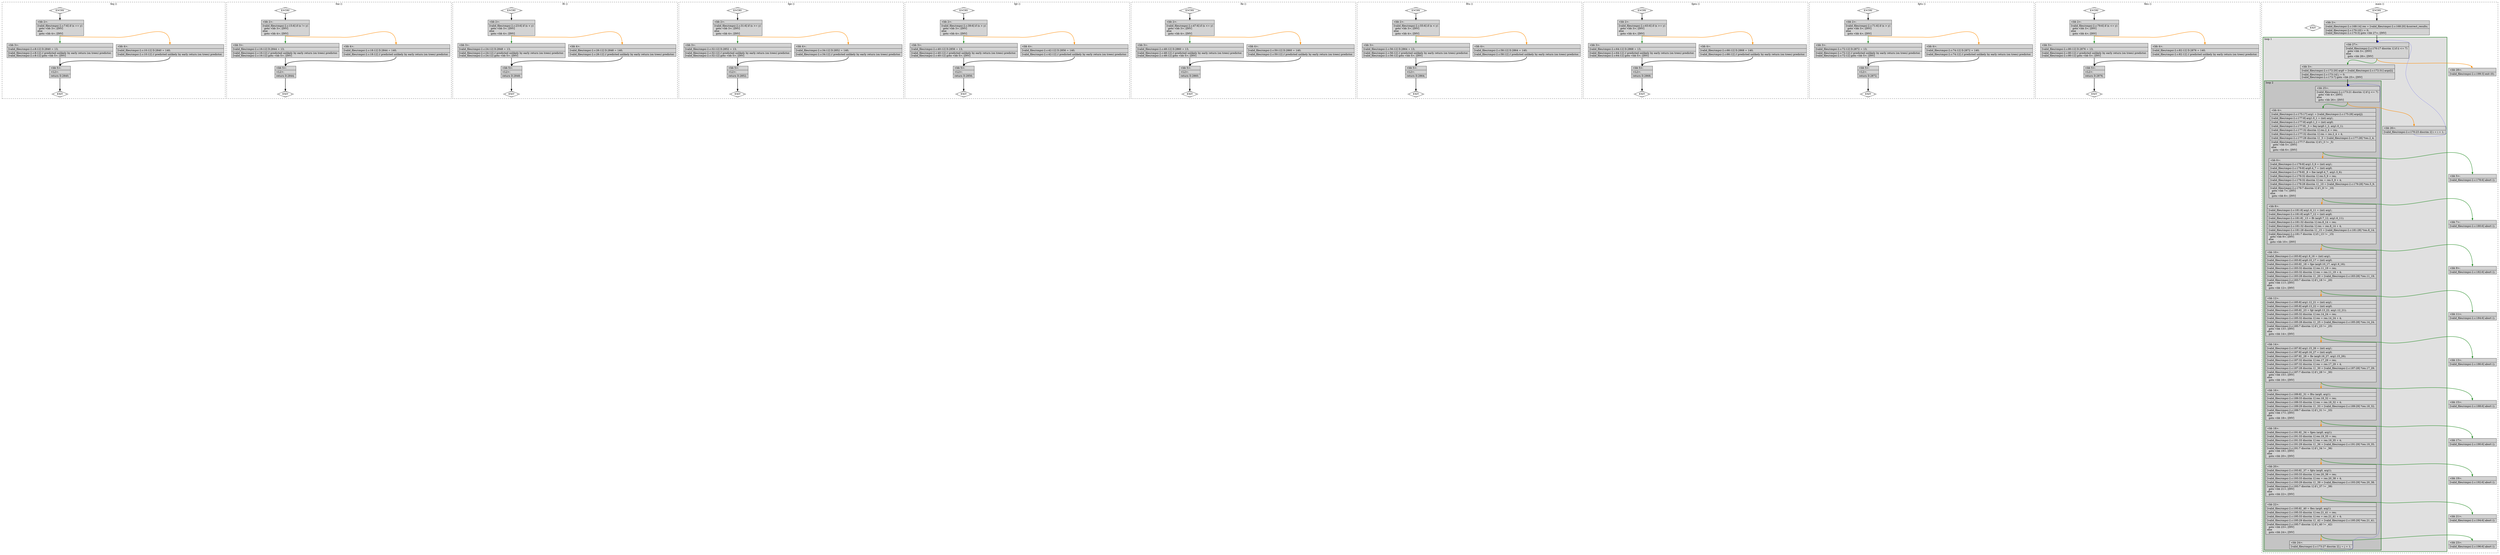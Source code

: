 digraph "a-cmpsi-2.c.015t.cfg" {
overlap=false;
subgraph "cluster_feq" {
	style="dashed";
	color="black";
	label="feq ()";
	fn_0_basic_block_0 [shape=Mdiamond,style=filled,fillcolor=white,label="ENTRY"];

	fn_0_basic_block_1 [shape=Mdiamond,style=filled,fillcolor=white,label="EXIT"];

	fn_0_basic_block_2 [shape=record,style=filled,fillcolor=lightgrey,label="{\<bb\ 2\>:\l\
|[valid_files/cmpsi-2.c:7:6]\ if\ (x\ ==\ y)\l\
\ \ goto\ \<bb\ 3\>;\ [INV]\l\
else\l\
\ \ goto\ \<bb\ 4\>;\ [INV]\l\
}"];

	fn_0_basic_block_3 [shape=record,style=filled,fillcolor=lightgrey,label="{\<bb\ 3\>:\l\
|[valid_files/cmpsi-2.c:8:12]\ D.2840\ =\ 13;\l\
|[valid_files/cmpsi-2.c:8:12]\ //\ predicted\ unlikely\ by\ early\ return\ (on\ trees)\ predictor.\l\
[valid_files/cmpsi-2.c:8:12]\ goto\ \<bb\ 5\>;\ [INV]\l\
}"];

	fn_0_basic_block_4 [shape=record,style=filled,fillcolor=lightgrey,label="{\<bb\ 4\>:\l\
|[valid_files/cmpsi-2.c:10:12]\ D.2840\ =\ 140;\l\
|[valid_files/cmpsi-2.c:10:12]\ //\ predicted\ unlikely\ by\ early\ return\ (on\ trees)\ predictor.\l\
}"];

	fn_0_basic_block_5 [shape=record,style=filled,fillcolor=lightgrey,label="{\<bb\ 5\>:\l\
|\<L2\>:\l\
|return\ D.2840;\l\
}"];

	fn_0_basic_block_0:s -> fn_0_basic_block_2:n [style="solid,bold",color=black,weight=100,constraint=true];
	fn_0_basic_block_2:s -> fn_0_basic_block_3:n [style="solid,bold",color=forestgreen,weight=10,constraint=true];
	fn_0_basic_block_2:s -> fn_0_basic_block_4:n [style="solid,bold",color=darkorange,weight=10,constraint=true];
	fn_0_basic_block_3:s -> fn_0_basic_block_5:n [style="solid,bold",color=black,weight=100,constraint=true];
	fn_0_basic_block_4:s -> fn_0_basic_block_5:n [style="solid,bold",color=black,weight=100,constraint=true];
	fn_0_basic_block_5:s -> fn_0_basic_block_1:n [style="solid,bold",color=black,weight=10,constraint=true];
	fn_0_basic_block_0:s -> fn_0_basic_block_1:n [style="invis",constraint=true];
}
subgraph "cluster_fne" {
	style="dashed";
	color="black";
	label="fne ()";
	fn_1_basic_block_0 [shape=Mdiamond,style=filled,fillcolor=white,label="ENTRY"];

	fn_1_basic_block_1 [shape=Mdiamond,style=filled,fillcolor=white,label="EXIT"];

	fn_1_basic_block_2 [shape=record,style=filled,fillcolor=lightgrey,label="{\<bb\ 2\>:\l\
|[valid_files/cmpsi-2.c:15:6]\ if\ (x\ !=\ y)\l\
\ \ goto\ \<bb\ 3\>;\ [INV]\l\
else\l\
\ \ goto\ \<bb\ 4\>;\ [INV]\l\
}"];

	fn_1_basic_block_3 [shape=record,style=filled,fillcolor=lightgrey,label="{\<bb\ 3\>:\l\
|[valid_files/cmpsi-2.c:16:12]\ D.2844\ =\ 13;\l\
|[valid_files/cmpsi-2.c:16:12]\ //\ predicted\ unlikely\ by\ early\ return\ (on\ trees)\ predictor.\l\
[valid_files/cmpsi-2.c:16:12]\ goto\ \<bb\ 5\>;\ [INV]\l\
}"];

	fn_1_basic_block_4 [shape=record,style=filled,fillcolor=lightgrey,label="{\<bb\ 4\>:\l\
|[valid_files/cmpsi-2.c:18:12]\ D.2844\ =\ 140;\l\
|[valid_files/cmpsi-2.c:18:12]\ //\ predicted\ unlikely\ by\ early\ return\ (on\ trees)\ predictor.\l\
}"];

	fn_1_basic_block_5 [shape=record,style=filled,fillcolor=lightgrey,label="{\<bb\ 5\>:\l\
|\<L2\>:\l\
|return\ D.2844;\l\
}"];

	fn_1_basic_block_0:s -> fn_1_basic_block_2:n [style="solid,bold",color=black,weight=100,constraint=true];
	fn_1_basic_block_2:s -> fn_1_basic_block_3:n [style="solid,bold",color=forestgreen,weight=10,constraint=true];
	fn_1_basic_block_2:s -> fn_1_basic_block_4:n [style="solid,bold",color=darkorange,weight=10,constraint=true];
	fn_1_basic_block_3:s -> fn_1_basic_block_5:n [style="solid,bold",color=black,weight=100,constraint=true];
	fn_1_basic_block_4:s -> fn_1_basic_block_5:n [style="solid,bold",color=black,weight=100,constraint=true];
	fn_1_basic_block_5:s -> fn_1_basic_block_1:n [style="solid,bold",color=black,weight=10,constraint=true];
	fn_1_basic_block_0:s -> fn_1_basic_block_1:n [style="invis",constraint=true];
}
subgraph "cluster_flt" {
	style="dashed";
	color="black";
	label="flt ()";
	fn_2_basic_block_0 [shape=Mdiamond,style=filled,fillcolor=white,label="ENTRY"];

	fn_2_basic_block_1 [shape=Mdiamond,style=filled,fillcolor=white,label="EXIT"];

	fn_2_basic_block_2 [shape=record,style=filled,fillcolor=lightgrey,label="{\<bb\ 2\>:\l\
|[valid_files/cmpsi-2.c:23:6]\ if\ (x\ \<\ y)\l\
\ \ goto\ \<bb\ 3\>;\ [INV]\l\
else\l\
\ \ goto\ \<bb\ 4\>;\ [INV]\l\
}"];

	fn_2_basic_block_3 [shape=record,style=filled,fillcolor=lightgrey,label="{\<bb\ 3\>:\l\
|[valid_files/cmpsi-2.c:24:12]\ D.2848\ =\ 13;\l\
|[valid_files/cmpsi-2.c:24:12]\ //\ predicted\ unlikely\ by\ early\ return\ (on\ trees)\ predictor.\l\
[valid_files/cmpsi-2.c:24:12]\ goto\ \<bb\ 5\>;\ [INV]\l\
}"];

	fn_2_basic_block_4 [shape=record,style=filled,fillcolor=lightgrey,label="{\<bb\ 4\>:\l\
|[valid_files/cmpsi-2.c:26:12]\ D.2848\ =\ 140;\l\
|[valid_files/cmpsi-2.c:26:12]\ //\ predicted\ unlikely\ by\ early\ return\ (on\ trees)\ predictor.\l\
}"];

	fn_2_basic_block_5 [shape=record,style=filled,fillcolor=lightgrey,label="{\<bb\ 5\>:\l\
|\<L2\>:\l\
|return\ D.2848;\l\
}"];

	fn_2_basic_block_0:s -> fn_2_basic_block_2:n [style="solid,bold",color=black,weight=100,constraint=true];
	fn_2_basic_block_2:s -> fn_2_basic_block_3:n [style="solid,bold",color=forestgreen,weight=10,constraint=true];
	fn_2_basic_block_2:s -> fn_2_basic_block_4:n [style="solid,bold",color=darkorange,weight=10,constraint=true];
	fn_2_basic_block_3:s -> fn_2_basic_block_5:n [style="solid,bold",color=black,weight=100,constraint=true];
	fn_2_basic_block_4:s -> fn_2_basic_block_5:n [style="solid,bold",color=black,weight=100,constraint=true];
	fn_2_basic_block_5:s -> fn_2_basic_block_1:n [style="solid,bold",color=black,weight=10,constraint=true];
	fn_2_basic_block_0:s -> fn_2_basic_block_1:n [style="invis",constraint=true];
}
subgraph "cluster_fge" {
	style="dashed";
	color="black";
	label="fge ()";
	fn_3_basic_block_0 [shape=Mdiamond,style=filled,fillcolor=white,label="ENTRY"];

	fn_3_basic_block_1 [shape=Mdiamond,style=filled,fillcolor=white,label="EXIT"];

	fn_3_basic_block_2 [shape=record,style=filled,fillcolor=lightgrey,label="{\<bb\ 2\>:\l\
|[valid_files/cmpsi-2.c:31:6]\ if\ (x\ \>=\ y)\l\
\ \ goto\ \<bb\ 3\>;\ [INV]\l\
else\l\
\ \ goto\ \<bb\ 4\>;\ [INV]\l\
}"];

	fn_3_basic_block_3 [shape=record,style=filled,fillcolor=lightgrey,label="{\<bb\ 3\>:\l\
|[valid_files/cmpsi-2.c:32:12]\ D.2852\ =\ 13;\l\
|[valid_files/cmpsi-2.c:32:12]\ //\ predicted\ unlikely\ by\ early\ return\ (on\ trees)\ predictor.\l\
[valid_files/cmpsi-2.c:32:12]\ goto\ \<bb\ 5\>;\ [INV]\l\
}"];

	fn_3_basic_block_4 [shape=record,style=filled,fillcolor=lightgrey,label="{\<bb\ 4\>:\l\
|[valid_files/cmpsi-2.c:34:12]\ D.2852\ =\ 140;\l\
|[valid_files/cmpsi-2.c:34:12]\ //\ predicted\ unlikely\ by\ early\ return\ (on\ trees)\ predictor.\l\
}"];

	fn_3_basic_block_5 [shape=record,style=filled,fillcolor=lightgrey,label="{\<bb\ 5\>:\l\
|\<L2\>:\l\
|return\ D.2852;\l\
}"];

	fn_3_basic_block_0:s -> fn_3_basic_block_2:n [style="solid,bold",color=black,weight=100,constraint=true];
	fn_3_basic_block_2:s -> fn_3_basic_block_3:n [style="solid,bold",color=forestgreen,weight=10,constraint=true];
	fn_3_basic_block_2:s -> fn_3_basic_block_4:n [style="solid,bold",color=darkorange,weight=10,constraint=true];
	fn_3_basic_block_3:s -> fn_3_basic_block_5:n [style="solid,bold",color=black,weight=100,constraint=true];
	fn_3_basic_block_4:s -> fn_3_basic_block_5:n [style="solid,bold",color=black,weight=100,constraint=true];
	fn_3_basic_block_5:s -> fn_3_basic_block_1:n [style="solid,bold",color=black,weight=10,constraint=true];
	fn_3_basic_block_0:s -> fn_3_basic_block_1:n [style="invis",constraint=true];
}
subgraph "cluster_fgt" {
	style="dashed";
	color="black";
	label="fgt ()";
	fn_4_basic_block_0 [shape=Mdiamond,style=filled,fillcolor=white,label="ENTRY"];

	fn_4_basic_block_1 [shape=Mdiamond,style=filled,fillcolor=white,label="EXIT"];

	fn_4_basic_block_2 [shape=record,style=filled,fillcolor=lightgrey,label="{\<bb\ 2\>:\l\
|[valid_files/cmpsi-2.c:39:6]\ if\ (x\ \>\ y)\l\
\ \ goto\ \<bb\ 3\>;\ [INV]\l\
else\l\
\ \ goto\ \<bb\ 4\>;\ [INV]\l\
}"];

	fn_4_basic_block_3 [shape=record,style=filled,fillcolor=lightgrey,label="{\<bb\ 3\>:\l\
|[valid_files/cmpsi-2.c:40:12]\ D.2856\ =\ 13;\l\
|[valid_files/cmpsi-2.c:40:12]\ //\ predicted\ unlikely\ by\ early\ return\ (on\ trees)\ predictor.\l\
[valid_files/cmpsi-2.c:40:12]\ goto\ \<bb\ 5\>;\ [INV]\l\
}"];

	fn_4_basic_block_4 [shape=record,style=filled,fillcolor=lightgrey,label="{\<bb\ 4\>:\l\
|[valid_files/cmpsi-2.c:42:12]\ D.2856\ =\ 140;\l\
|[valid_files/cmpsi-2.c:42:12]\ //\ predicted\ unlikely\ by\ early\ return\ (on\ trees)\ predictor.\l\
}"];

	fn_4_basic_block_5 [shape=record,style=filled,fillcolor=lightgrey,label="{\<bb\ 5\>:\l\
|\<L2\>:\l\
|return\ D.2856;\l\
}"];

	fn_4_basic_block_0:s -> fn_4_basic_block_2:n [style="solid,bold",color=black,weight=100,constraint=true];
	fn_4_basic_block_2:s -> fn_4_basic_block_3:n [style="solid,bold",color=forestgreen,weight=10,constraint=true];
	fn_4_basic_block_2:s -> fn_4_basic_block_4:n [style="solid,bold",color=darkorange,weight=10,constraint=true];
	fn_4_basic_block_3:s -> fn_4_basic_block_5:n [style="solid,bold",color=black,weight=100,constraint=true];
	fn_4_basic_block_4:s -> fn_4_basic_block_5:n [style="solid,bold",color=black,weight=100,constraint=true];
	fn_4_basic_block_5:s -> fn_4_basic_block_1:n [style="solid,bold",color=black,weight=10,constraint=true];
	fn_4_basic_block_0:s -> fn_4_basic_block_1:n [style="invis",constraint=true];
}
subgraph "cluster_fle" {
	style="dashed";
	color="black";
	label="fle ()";
	fn_5_basic_block_0 [shape=Mdiamond,style=filled,fillcolor=white,label="ENTRY"];

	fn_5_basic_block_1 [shape=Mdiamond,style=filled,fillcolor=white,label="EXIT"];

	fn_5_basic_block_2 [shape=record,style=filled,fillcolor=lightgrey,label="{\<bb\ 2\>:\l\
|[valid_files/cmpsi-2.c:47:6]\ if\ (x\ \<=\ y)\l\
\ \ goto\ \<bb\ 3\>;\ [INV]\l\
else\l\
\ \ goto\ \<bb\ 4\>;\ [INV]\l\
}"];

	fn_5_basic_block_3 [shape=record,style=filled,fillcolor=lightgrey,label="{\<bb\ 3\>:\l\
|[valid_files/cmpsi-2.c:48:12]\ D.2860\ =\ 13;\l\
|[valid_files/cmpsi-2.c:48:12]\ //\ predicted\ unlikely\ by\ early\ return\ (on\ trees)\ predictor.\l\
[valid_files/cmpsi-2.c:48:12]\ goto\ \<bb\ 5\>;\ [INV]\l\
}"];

	fn_5_basic_block_4 [shape=record,style=filled,fillcolor=lightgrey,label="{\<bb\ 4\>:\l\
|[valid_files/cmpsi-2.c:50:12]\ D.2860\ =\ 140;\l\
|[valid_files/cmpsi-2.c:50:12]\ //\ predicted\ unlikely\ by\ early\ return\ (on\ trees)\ predictor.\l\
}"];

	fn_5_basic_block_5 [shape=record,style=filled,fillcolor=lightgrey,label="{\<bb\ 5\>:\l\
|\<L2\>:\l\
|return\ D.2860;\l\
}"];

	fn_5_basic_block_0:s -> fn_5_basic_block_2:n [style="solid,bold",color=black,weight=100,constraint=true];
	fn_5_basic_block_2:s -> fn_5_basic_block_3:n [style="solid,bold",color=forestgreen,weight=10,constraint=true];
	fn_5_basic_block_2:s -> fn_5_basic_block_4:n [style="solid,bold",color=darkorange,weight=10,constraint=true];
	fn_5_basic_block_3:s -> fn_5_basic_block_5:n [style="solid,bold",color=black,weight=100,constraint=true];
	fn_5_basic_block_4:s -> fn_5_basic_block_5:n [style="solid,bold",color=black,weight=100,constraint=true];
	fn_5_basic_block_5:s -> fn_5_basic_block_1:n [style="solid,bold",color=black,weight=10,constraint=true];
	fn_5_basic_block_0:s -> fn_5_basic_block_1:n [style="invis",constraint=true];
}
subgraph "cluster_fltu" {
	style="dashed";
	color="black";
	label="fltu ()";
	fn_6_basic_block_0 [shape=Mdiamond,style=filled,fillcolor=white,label="ENTRY"];

	fn_6_basic_block_1 [shape=Mdiamond,style=filled,fillcolor=white,label="EXIT"];

	fn_6_basic_block_2 [shape=record,style=filled,fillcolor=lightgrey,label="{\<bb\ 2\>:\l\
|[valid_files/cmpsi-2.c:55:6]\ if\ (x\ \<\ y)\l\
\ \ goto\ \<bb\ 3\>;\ [INV]\l\
else\l\
\ \ goto\ \<bb\ 4\>;\ [INV]\l\
}"];

	fn_6_basic_block_3 [shape=record,style=filled,fillcolor=lightgrey,label="{\<bb\ 3\>:\l\
|[valid_files/cmpsi-2.c:56:12]\ D.2864\ =\ 13;\l\
|[valid_files/cmpsi-2.c:56:12]\ //\ predicted\ unlikely\ by\ early\ return\ (on\ trees)\ predictor.\l\
[valid_files/cmpsi-2.c:56:12]\ goto\ \<bb\ 5\>;\ [INV]\l\
}"];

	fn_6_basic_block_4 [shape=record,style=filled,fillcolor=lightgrey,label="{\<bb\ 4\>:\l\
|[valid_files/cmpsi-2.c:58:12]\ D.2864\ =\ 140;\l\
|[valid_files/cmpsi-2.c:58:12]\ //\ predicted\ unlikely\ by\ early\ return\ (on\ trees)\ predictor.\l\
}"];

	fn_6_basic_block_5 [shape=record,style=filled,fillcolor=lightgrey,label="{\<bb\ 5\>:\l\
|\<L2\>:\l\
|return\ D.2864;\l\
}"];

	fn_6_basic_block_0:s -> fn_6_basic_block_2:n [style="solid,bold",color=black,weight=100,constraint=true];
	fn_6_basic_block_2:s -> fn_6_basic_block_3:n [style="solid,bold",color=forestgreen,weight=10,constraint=true];
	fn_6_basic_block_2:s -> fn_6_basic_block_4:n [style="solid,bold",color=darkorange,weight=10,constraint=true];
	fn_6_basic_block_3:s -> fn_6_basic_block_5:n [style="solid,bold",color=black,weight=100,constraint=true];
	fn_6_basic_block_4:s -> fn_6_basic_block_5:n [style="solid,bold",color=black,weight=100,constraint=true];
	fn_6_basic_block_5:s -> fn_6_basic_block_1:n [style="solid,bold",color=black,weight=10,constraint=true];
	fn_6_basic_block_0:s -> fn_6_basic_block_1:n [style="invis",constraint=true];
}
subgraph "cluster_fgeu" {
	style="dashed";
	color="black";
	label="fgeu ()";
	fn_7_basic_block_0 [shape=Mdiamond,style=filled,fillcolor=white,label="ENTRY"];

	fn_7_basic_block_1 [shape=Mdiamond,style=filled,fillcolor=white,label="EXIT"];

	fn_7_basic_block_2 [shape=record,style=filled,fillcolor=lightgrey,label="{\<bb\ 2\>:\l\
|[valid_files/cmpsi-2.c:63:6]\ if\ (x\ \>=\ y)\l\
\ \ goto\ \<bb\ 3\>;\ [INV]\l\
else\l\
\ \ goto\ \<bb\ 4\>;\ [INV]\l\
}"];

	fn_7_basic_block_3 [shape=record,style=filled,fillcolor=lightgrey,label="{\<bb\ 3\>:\l\
|[valid_files/cmpsi-2.c:64:12]\ D.2868\ =\ 13;\l\
|[valid_files/cmpsi-2.c:64:12]\ //\ predicted\ unlikely\ by\ early\ return\ (on\ trees)\ predictor.\l\
[valid_files/cmpsi-2.c:64:12]\ goto\ \<bb\ 5\>;\ [INV]\l\
}"];

	fn_7_basic_block_4 [shape=record,style=filled,fillcolor=lightgrey,label="{\<bb\ 4\>:\l\
|[valid_files/cmpsi-2.c:66:12]\ D.2868\ =\ 140;\l\
|[valid_files/cmpsi-2.c:66:12]\ //\ predicted\ unlikely\ by\ early\ return\ (on\ trees)\ predictor.\l\
}"];

	fn_7_basic_block_5 [shape=record,style=filled,fillcolor=lightgrey,label="{\<bb\ 5\>:\l\
|\<L2\>:\l\
|return\ D.2868;\l\
}"];

	fn_7_basic_block_0:s -> fn_7_basic_block_2:n [style="solid,bold",color=black,weight=100,constraint=true];
	fn_7_basic_block_2:s -> fn_7_basic_block_3:n [style="solid,bold",color=forestgreen,weight=10,constraint=true];
	fn_7_basic_block_2:s -> fn_7_basic_block_4:n [style="solid,bold",color=darkorange,weight=10,constraint=true];
	fn_7_basic_block_3:s -> fn_7_basic_block_5:n [style="solid,bold",color=black,weight=100,constraint=true];
	fn_7_basic_block_4:s -> fn_7_basic_block_5:n [style="solid,bold",color=black,weight=100,constraint=true];
	fn_7_basic_block_5:s -> fn_7_basic_block_1:n [style="solid,bold",color=black,weight=10,constraint=true];
	fn_7_basic_block_0:s -> fn_7_basic_block_1:n [style="invis",constraint=true];
}
subgraph "cluster_fgtu" {
	style="dashed";
	color="black";
	label="fgtu ()";
	fn_8_basic_block_0 [shape=Mdiamond,style=filled,fillcolor=white,label="ENTRY"];

	fn_8_basic_block_1 [shape=Mdiamond,style=filled,fillcolor=white,label="EXIT"];

	fn_8_basic_block_2 [shape=record,style=filled,fillcolor=lightgrey,label="{\<bb\ 2\>:\l\
|[valid_files/cmpsi-2.c:71:6]\ if\ (x\ \>\ y)\l\
\ \ goto\ \<bb\ 3\>;\ [INV]\l\
else\l\
\ \ goto\ \<bb\ 4\>;\ [INV]\l\
}"];

	fn_8_basic_block_3 [shape=record,style=filled,fillcolor=lightgrey,label="{\<bb\ 3\>:\l\
|[valid_files/cmpsi-2.c:72:12]\ D.2872\ =\ 13;\l\
|[valid_files/cmpsi-2.c:72:12]\ //\ predicted\ unlikely\ by\ early\ return\ (on\ trees)\ predictor.\l\
[valid_files/cmpsi-2.c:72:12]\ goto\ \<bb\ 5\>;\ [INV]\l\
}"];

	fn_8_basic_block_4 [shape=record,style=filled,fillcolor=lightgrey,label="{\<bb\ 4\>:\l\
|[valid_files/cmpsi-2.c:74:12]\ D.2872\ =\ 140;\l\
|[valid_files/cmpsi-2.c:74:12]\ //\ predicted\ unlikely\ by\ early\ return\ (on\ trees)\ predictor.\l\
}"];

	fn_8_basic_block_5 [shape=record,style=filled,fillcolor=lightgrey,label="{\<bb\ 5\>:\l\
|\<L2\>:\l\
|return\ D.2872;\l\
}"];

	fn_8_basic_block_0:s -> fn_8_basic_block_2:n [style="solid,bold",color=black,weight=100,constraint=true];
	fn_8_basic_block_2:s -> fn_8_basic_block_3:n [style="solid,bold",color=forestgreen,weight=10,constraint=true];
	fn_8_basic_block_2:s -> fn_8_basic_block_4:n [style="solid,bold",color=darkorange,weight=10,constraint=true];
	fn_8_basic_block_3:s -> fn_8_basic_block_5:n [style="solid,bold",color=black,weight=100,constraint=true];
	fn_8_basic_block_4:s -> fn_8_basic_block_5:n [style="solid,bold",color=black,weight=100,constraint=true];
	fn_8_basic_block_5:s -> fn_8_basic_block_1:n [style="solid,bold",color=black,weight=10,constraint=true];
	fn_8_basic_block_0:s -> fn_8_basic_block_1:n [style="invis",constraint=true];
}
subgraph "cluster_fleu" {
	style="dashed";
	color="black";
	label="fleu ()";
	fn_9_basic_block_0 [shape=Mdiamond,style=filled,fillcolor=white,label="ENTRY"];

	fn_9_basic_block_1 [shape=Mdiamond,style=filled,fillcolor=white,label="EXIT"];

	fn_9_basic_block_2 [shape=record,style=filled,fillcolor=lightgrey,label="{\<bb\ 2\>:\l\
|[valid_files/cmpsi-2.c:79:6]\ if\ (x\ \<=\ y)\l\
\ \ goto\ \<bb\ 3\>;\ [INV]\l\
else\l\
\ \ goto\ \<bb\ 4\>;\ [INV]\l\
}"];

	fn_9_basic_block_3 [shape=record,style=filled,fillcolor=lightgrey,label="{\<bb\ 3\>:\l\
|[valid_files/cmpsi-2.c:80:12]\ D.2876\ =\ 13;\l\
|[valid_files/cmpsi-2.c:80:12]\ //\ predicted\ unlikely\ by\ early\ return\ (on\ trees)\ predictor.\l\
[valid_files/cmpsi-2.c:80:12]\ goto\ \<bb\ 5\>;\ [INV]\l\
}"];

	fn_9_basic_block_4 [shape=record,style=filled,fillcolor=lightgrey,label="{\<bb\ 4\>:\l\
|[valid_files/cmpsi-2.c:82:12]\ D.2876\ =\ 140;\l\
|[valid_files/cmpsi-2.c:82:12]\ //\ predicted\ unlikely\ by\ early\ return\ (on\ trees)\ predictor.\l\
}"];

	fn_9_basic_block_5 [shape=record,style=filled,fillcolor=lightgrey,label="{\<bb\ 5\>:\l\
|\<L2\>:\l\
|return\ D.2876;\l\
}"];

	fn_9_basic_block_0:s -> fn_9_basic_block_2:n [style="solid,bold",color=black,weight=100,constraint=true];
	fn_9_basic_block_2:s -> fn_9_basic_block_3:n [style="solid,bold",color=forestgreen,weight=10,constraint=true];
	fn_9_basic_block_2:s -> fn_9_basic_block_4:n [style="solid,bold",color=darkorange,weight=10,constraint=true];
	fn_9_basic_block_3:s -> fn_9_basic_block_5:n [style="solid,bold",color=black,weight=100,constraint=true];
	fn_9_basic_block_4:s -> fn_9_basic_block_5:n [style="solid,bold",color=black,weight=100,constraint=true];
	fn_9_basic_block_5:s -> fn_9_basic_block_1:n [style="solid,bold",color=black,weight=10,constraint=true];
	fn_9_basic_block_0:s -> fn_9_basic_block_1:n [style="invis",constraint=true];
}
subgraph "cluster_main" {
	style="dashed";
	color="black";
	label="main ()";
	subgraph cluster_10_1 {
	style="filled";
	color="darkgreen";
	fillcolor="grey88";
	label="loop 1";
	labeljust=l;
	penwidth=2;
	subgraph cluster_10_2 {
	style="filled";
	color="darkgreen";
	fillcolor="grey77";
	label="loop 2";
	labeljust=l;
	penwidth=2;
	fn_10_basic_block_25 [shape=record,style=filled,fillcolor=lightgrey,label="{\<bb\ 25\>:\l\
|[valid_files/cmpsi-2.c:173:21\ discrim\ 1]\ if\ (j\ \<=\ 7)\l\
\ \ goto\ \<bb\ 4\>;\ [INV]\l\
else\l\
\ \ goto\ \<bb\ 26\>;\ [INV]\l\
}"];

	fn_10_basic_block_4 [shape=record,style=filled,fillcolor=lightgrey,label="{\<bb\ 4\>:\l\
|[valid_files/cmpsi-2.c:175:17]\ arg1\ =\ [valid_files/cmpsi-2.c:175:28]\ args[j];\l\
|[valid_files/cmpsi-2.c:177:8]\ arg1.0_1\ =\ (int)\ arg1;\l\
|[valid_files/cmpsi-2.c:177:8]\ arg0.1_2\ =\ (int)\ arg0;\l\
|[valid_files/cmpsi-2.c:177:8]\ _3\ =\ feq\ (arg0.1_2,\ arg1.0_1);\l\
|[valid_files/cmpsi-2.c:177:32\ discrim\ 1]\ res.2_4\ =\ res;\l\
|[valid_files/cmpsi-2.c:177:32\ discrim\ 1]\ res\ =\ res.2_4\ +\ 4;\l\
|[valid_files/cmpsi-2.c:177:28\ discrim\ 1]\ _5\ =\ [valid_files/cmpsi-2.c:177:28]\ *res.2_4;\l\
|[valid_files/cmpsi-2.c:177:7\ discrim\ 1]\ if\ (_3\ !=\ _5)\l\
\ \ goto\ \<bb\ 5\>;\ [INV]\l\
else\l\
\ \ goto\ \<bb\ 6\>;\ [INV]\l\
}"];

	fn_10_basic_block_6 [shape=record,style=filled,fillcolor=lightgrey,label="{\<bb\ 6\>:\l\
|[valid_files/cmpsi-2.c:179:8]\ arg1.3_6\ =\ (int)\ arg1;\l\
|[valid_files/cmpsi-2.c:179:8]\ arg0.4_7\ =\ (int)\ arg0;\l\
|[valid_files/cmpsi-2.c:179:8]\ _8\ =\ fne\ (arg0.4_7,\ arg1.3_6);\l\
|[valid_files/cmpsi-2.c:179:32\ discrim\ 1]\ res.5_9\ =\ res;\l\
|[valid_files/cmpsi-2.c:179:32\ discrim\ 1]\ res\ =\ res.5_9\ +\ 4;\l\
|[valid_files/cmpsi-2.c:179:28\ discrim\ 1]\ _10\ =\ [valid_files/cmpsi-2.c:179:28]\ *res.5_9;\l\
|[valid_files/cmpsi-2.c:179:7\ discrim\ 1]\ if\ (_8\ !=\ _10)\l\
\ \ goto\ \<bb\ 7\>;\ [INV]\l\
else\l\
\ \ goto\ \<bb\ 8\>;\ [INV]\l\
}"];

	fn_10_basic_block_8 [shape=record,style=filled,fillcolor=lightgrey,label="{\<bb\ 8\>:\l\
|[valid_files/cmpsi-2.c:181:8]\ arg1.6_11\ =\ (int)\ arg1;\l\
|[valid_files/cmpsi-2.c:181:8]\ arg0.7_12\ =\ (int)\ arg0;\l\
|[valid_files/cmpsi-2.c:181:8]\ _13\ =\ flt\ (arg0.7_12,\ arg1.6_11);\l\
|[valid_files/cmpsi-2.c:181:32\ discrim\ 1]\ res.8_14\ =\ res;\l\
|[valid_files/cmpsi-2.c:181:32\ discrim\ 1]\ res\ =\ res.8_14\ +\ 4;\l\
|[valid_files/cmpsi-2.c:181:28\ discrim\ 1]\ _15\ =\ [valid_files/cmpsi-2.c:181:28]\ *res.8_14;\l\
|[valid_files/cmpsi-2.c:181:7\ discrim\ 1]\ if\ (_13\ !=\ _15)\l\
\ \ goto\ \<bb\ 9\>;\ [INV]\l\
else\l\
\ \ goto\ \<bb\ 10\>;\ [INV]\l\
}"];

	fn_10_basic_block_10 [shape=record,style=filled,fillcolor=lightgrey,label="{\<bb\ 10\>:\l\
|[valid_files/cmpsi-2.c:183:8]\ arg1.9_16\ =\ (int)\ arg1;\l\
|[valid_files/cmpsi-2.c:183:8]\ arg0.10_17\ =\ (int)\ arg0;\l\
|[valid_files/cmpsi-2.c:183:8]\ _18\ =\ fge\ (arg0.10_17,\ arg1.9_16);\l\
|[valid_files/cmpsi-2.c:183:32\ discrim\ 1]\ res.11_19\ =\ res;\l\
|[valid_files/cmpsi-2.c:183:32\ discrim\ 1]\ res\ =\ res.11_19\ +\ 4;\l\
|[valid_files/cmpsi-2.c:183:28\ discrim\ 1]\ _20\ =\ [valid_files/cmpsi-2.c:183:28]\ *res.11_19;\l\
|[valid_files/cmpsi-2.c:183:7\ discrim\ 1]\ if\ (_18\ !=\ _20)\l\
\ \ goto\ \<bb\ 11\>;\ [INV]\l\
else\l\
\ \ goto\ \<bb\ 12\>;\ [INV]\l\
}"];

	fn_10_basic_block_12 [shape=record,style=filled,fillcolor=lightgrey,label="{\<bb\ 12\>:\l\
|[valid_files/cmpsi-2.c:185:8]\ arg1.12_21\ =\ (int)\ arg1;\l\
|[valid_files/cmpsi-2.c:185:8]\ arg0.13_22\ =\ (int)\ arg0;\l\
|[valid_files/cmpsi-2.c:185:8]\ _23\ =\ fgt\ (arg0.13_22,\ arg1.12_21);\l\
|[valid_files/cmpsi-2.c:185:32\ discrim\ 1]\ res.14_24\ =\ res;\l\
|[valid_files/cmpsi-2.c:185:32\ discrim\ 1]\ res\ =\ res.14_24\ +\ 4;\l\
|[valid_files/cmpsi-2.c:185:28\ discrim\ 1]\ _25\ =\ [valid_files/cmpsi-2.c:185:28]\ *res.14_24;\l\
|[valid_files/cmpsi-2.c:185:7\ discrim\ 1]\ if\ (_23\ !=\ _25)\l\
\ \ goto\ \<bb\ 13\>;\ [INV]\l\
else\l\
\ \ goto\ \<bb\ 14\>;\ [INV]\l\
}"];

	fn_10_basic_block_14 [shape=record,style=filled,fillcolor=lightgrey,label="{\<bb\ 14\>:\l\
|[valid_files/cmpsi-2.c:187:8]\ arg1.15_26\ =\ (int)\ arg1;\l\
|[valid_files/cmpsi-2.c:187:8]\ arg0.16_27\ =\ (int)\ arg0;\l\
|[valid_files/cmpsi-2.c:187:8]\ _28\ =\ fle\ (arg0.16_27,\ arg1.15_26);\l\
|[valid_files/cmpsi-2.c:187:32\ discrim\ 1]\ res.17_29\ =\ res;\l\
|[valid_files/cmpsi-2.c:187:32\ discrim\ 1]\ res\ =\ res.17_29\ +\ 4;\l\
|[valid_files/cmpsi-2.c:187:28\ discrim\ 1]\ _30\ =\ [valid_files/cmpsi-2.c:187:28]\ *res.17_29;\l\
|[valid_files/cmpsi-2.c:187:7\ discrim\ 1]\ if\ (_28\ !=\ _30)\l\
\ \ goto\ \<bb\ 15\>;\ [INV]\l\
else\l\
\ \ goto\ \<bb\ 16\>;\ [INV]\l\
}"];

	fn_10_basic_block_16 [shape=record,style=filled,fillcolor=lightgrey,label="{\<bb\ 16\>:\l\
|[valid_files/cmpsi-2.c:189:8]\ _31\ =\ fltu\ (arg0,\ arg1);\l\
|[valid_files/cmpsi-2.c:189:33\ discrim\ 1]\ res.18_32\ =\ res;\l\
|[valid_files/cmpsi-2.c:189:33\ discrim\ 1]\ res\ =\ res.18_32\ +\ 4;\l\
|[valid_files/cmpsi-2.c:189:29\ discrim\ 1]\ _33\ =\ [valid_files/cmpsi-2.c:189:29]\ *res.18_32;\l\
|[valid_files/cmpsi-2.c:189:7\ discrim\ 1]\ if\ (_31\ !=\ _33)\l\
\ \ goto\ \<bb\ 17\>;\ [INV]\l\
else\l\
\ \ goto\ \<bb\ 18\>;\ [INV]\l\
}"];

	fn_10_basic_block_18 [shape=record,style=filled,fillcolor=lightgrey,label="{\<bb\ 18\>:\l\
|[valid_files/cmpsi-2.c:191:8]\ _34\ =\ fgeu\ (arg0,\ arg1);\l\
|[valid_files/cmpsi-2.c:191:33\ discrim\ 1]\ res.19_35\ =\ res;\l\
|[valid_files/cmpsi-2.c:191:33\ discrim\ 1]\ res\ =\ res.19_35\ +\ 4;\l\
|[valid_files/cmpsi-2.c:191:29\ discrim\ 1]\ _36\ =\ [valid_files/cmpsi-2.c:191:29]\ *res.19_35;\l\
|[valid_files/cmpsi-2.c:191:7\ discrim\ 1]\ if\ (_34\ !=\ _36)\l\
\ \ goto\ \<bb\ 19\>;\ [INV]\l\
else\l\
\ \ goto\ \<bb\ 20\>;\ [INV]\l\
}"];

	fn_10_basic_block_20 [shape=record,style=filled,fillcolor=lightgrey,label="{\<bb\ 20\>:\l\
|[valid_files/cmpsi-2.c:193:8]\ _37\ =\ fgtu\ (arg0,\ arg1);\l\
|[valid_files/cmpsi-2.c:193:33\ discrim\ 1]\ res.20_38\ =\ res;\l\
|[valid_files/cmpsi-2.c:193:33\ discrim\ 1]\ res\ =\ res.20_38\ +\ 4;\l\
|[valid_files/cmpsi-2.c:193:29\ discrim\ 1]\ _39\ =\ [valid_files/cmpsi-2.c:193:29]\ *res.20_38;\l\
|[valid_files/cmpsi-2.c:193:7\ discrim\ 1]\ if\ (_37\ !=\ _39)\l\
\ \ goto\ \<bb\ 21\>;\ [INV]\l\
else\l\
\ \ goto\ \<bb\ 22\>;\ [INV]\l\
}"];

	fn_10_basic_block_22 [shape=record,style=filled,fillcolor=lightgrey,label="{\<bb\ 22\>:\l\
|[valid_files/cmpsi-2.c:195:8]\ _40\ =\ fleu\ (arg0,\ arg1);\l\
|[valid_files/cmpsi-2.c:195:33\ discrim\ 1]\ res.21_41\ =\ res;\l\
|[valid_files/cmpsi-2.c:195:33\ discrim\ 1]\ res\ =\ res.21_41\ +\ 4;\l\
|[valid_files/cmpsi-2.c:195:29\ discrim\ 1]\ _42\ =\ [valid_files/cmpsi-2.c:195:29]\ *res.21_41;\l\
|[valid_files/cmpsi-2.c:195:7\ discrim\ 1]\ if\ (_40\ !=\ _42)\l\
\ \ goto\ \<bb\ 23\>;\ [INV]\l\
else\l\
\ \ goto\ \<bb\ 24\>;\ [INV]\l\
}"];

	fn_10_basic_block_24 [shape=record,style=filled,fillcolor=lightgrey,label="{\<bb\ 24\>:\l\
|[valid_files/cmpsi-2.c:173:27\ discrim\ 2]\ j\ =\ j\ +\ 1;\l\
}"];

	}
	fn_10_basic_block_27 [shape=record,style=filled,fillcolor=lightgrey,label="{\<bb\ 27\>:\l\
|[valid_files/cmpsi-2.c:170:17\ discrim\ 1]\ if\ (i\ \<=\ 7)\l\
\ \ goto\ \<bb\ 3\>;\ [INV]\l\
else\l\
\ \ goto\ \<bb\ 28\>;\ [INV]\l\
}"];

	fn_10_basic_block_3 [shape=record,style=filled,fillcolor=lightgrey,label="{\<bb\ 3\>:\l\
|[valid_files/cmpsi-2.c:172:20]\ arg0\ =\ [valid_files/cmpsi-2.c:172:31]\ args[i];\l\
|[valid_files/cmpsi-2.c:173:14]\ j\ =\ 0;\l\
[valid_files/cmpsi-2.c:173:7]\ goto\ \<bb\ 25\>;\ [INV]\l\
}"];

	fn_10_basic_block_26 [shape=record,style=filled,fillcolor=lightgrey,label="{\<bb\ 26\>:\l\
|[valid_files/cmpsi-2.c:170:23\ discrim\ 2]\ i\ =\ i\ +\ 1;\l\
}"];

	}
	fn_10_basic_block_0 [shape=Mdiamond,style=filled,fillcolor=white,label="ENTRY"];

	fn_10_basic_block_1 [shape=Mdiamond,style=filled,fillcolor=white,label="EXIT"];

	fn_10_basic_block_2 [shape=record,style=filled,fillcolor=lightgrey,label="{\<bb\ 2\>:\l\
|[valid_files/cmpsi-2.c:168:14]\ res\ =\ [valid_files/cmpsi-2.c:168:20]\ &correct_results;\l\
|[valid_files/cmpsi-2.c:170:10]\ i\ =\ 0;\l\
[valid_files/cmpsi-2.c:170:3]\ goto\ \<bb\ 27\>;\ [INV]\l\
}"];

	fn_10_basic_block_5 [shape=record,style=filled,fillcolor=lightgrey,label="{\<bb\ 5\>:\l\
|[valid_files/cmpsi-2.c:178:6]\ abort\ ();\l\
}"];

	fn_10_basic_block_7 [shape=record,style=filled,fillcolor=lightgrey,label="{\<bb\ 7\>:\l\
|[valid_files/cmpsi-2.c:180:6]\ abort\ ();\l\
}"];

	fn_10_basic_block_9 [shape=record,style=filled,fillcolor=lightgrey,label="{\<bb\ 9\>:\l\
|[valid_files/cmpsi-2.c:182:6]\ abort\ ();\l\
}"];

	fn_10_basic_block_11 [shape=record,style=filled,fillcolor=lightgrey,label="{\<bb\ 11\>:\l\
|[valid_files/cmpsi-2.c:184:6]\ abort\ ();\l\
}"];

	fn_10_basic_block_13 [shape=record,style=filled,fillcolor=lightgrey,label="{\<bb\ 13\>:\l\
|[valid_files/cmpsi-2.c:186:6]\ abort\ ();\l\
}"];

	fn_10_basic_block_15 [shape=record,style=filled,fillcolor=lightgrey,label="{\<bb\ 15\>:\l\
|[valid_files/cmpsi-2.c:188:6]\ abort\ ();\l\
}"];

	fn_10_basic_block_17 [shape=record,style=filled,fillcolor=lightgrey,label="{\<bb\ 17\>:\l\
|[valid_files/cmpsi-2.c:190:6]\ abort\ ();\l\
}"];

	fn_10_basic_block_19 [shape=record,style=filled,fillcolor=lightgrey,label="{\<bb\ 19\>:\l\
|[valid_files/cmpsi-2.c:192:6]\ abort\ ();\l\
}"];

	fn_10_basic_block_21 [shape=record,style=filled,fillcolor=lightgrey,label="{\<bb\ 21\>:\l\
|[valid_files/cmpsi-2.c:194:6]\ abort\ ();\l\
}"];

	fn_10_basic_block_23 [shape=record,style=filled,fillcolor=lightgrey,label="{\<bb\ 23\>:\l\
|[valid_files/cmpsi-2.c:196:6]\ abort\ ();\l\
}"];

	fn_10_basic_block_28 [shape=record,style=filled,fillcolor=lightgrey,label="{\<bb\ 28\>:\l\
|[valid_files/cmpsi-2.c:199:3]\ exit\ (0);\l\
}"];

	fn_10_basic_block_0:s -> fn_10_basic_block_2:n [style="solid,bold",color=black,weight=100,constraint=true];
	fn_10_basic_block_2:s -> fn_10_basic_block_27:n [style="solid,bold",color=black,weight=100,constraint=true];
	fn_10_basic_block_3:s -> fn_10_basic_block_25:n [style="solid,bold",color=black,weight=100,constraint=true];
	fn_10_basic_block_4:s -> fn_10_basic_block_5:n [style="solid,bold",color=forestgreen,weight=10,constraint=true];
	fn_10_basic_block_4:s -> fn_10_basic_block_6:n [style="solid,bold",color=darkorange,weight=10,constraint=true];
	fn_10_basic_block_6:s -> fn_10_basic_block_7:n [style="solid,bold",color=forestgreen,weight=10,constraint=true];
	fn_10_basic_block_6:s -> fn_10_basic_block_8:n [style="solid,bold",color=darkorange,weight=10,constraint=true];
	fn_10_basic_block_8:s -> fn_10_basic_block_9:n [style="solid,bold",color=forestgreen,weight=10,constraint=true];
	fn_10_basic_block_8:s -> fn_10_basic_block_10:n [style="solid,bold",color=darkorange,weight=10,constraint=true];
	fn_10_basic_block_10:s -> fn_10_basic_block_11:n [style="solid,bold",color=forestgreen,weight=10,constraint=true];
	fn_10_basic_block_10:s -> fn_10_basic_block_12:n [style="solid,bold",color=darkorange,weight=10,constraint=true];
	fn_10_basic_block_12:s -> fn_10_basic_block_13:n [style="solid,bold",color=forestgreen,weight=10,constraint=true];
	fn_10_basic_block_12:s -> fn_10_basic_block_14:n [style="solid,bold",color=darkorange,weight=10,constraint=true];
	fn_10_basic_block_14:s -> fn_10_basic_block_15:n [style="solid,bold",color=forestgreen,weight=10,constraint=true];
	fn_10_basic_block_14:s -> fn_10_basic_block_16:n [style="solid,bold",color=darkorange,weight=10,constraint=true];
	fn_10_basic_block_16:s -> fn_10_basic_block_17:n [style="solid,bold",color=forestgreen,weight=10,constraint=true];
	fn_10_basic_block_16:s -> fn_10_basic_block_18:n [style="solid,bold",color=darkorange,weight=10,constraint=true];
	fn_10_basic_block_18:s -> fn_10_basic_block_19:n [style="solid,bold",color=forestgreen,weight=10,constraint=true];
	fn_10_basic_block_18:s -> fn_10_basic_block_20:n [style="solid,bold",color=darkorange,weight=10,constraint=true];
	fn_10_basic_block_20:s -> fn_10_basic_block_21:n [style="solid,bold",color=forestgreen,weight=10,constraint=true];
	fn_10_basic_block_20:s -> fn_10_basic_block_22:n [style="solid,bold",color=darkorange,weight=10,constraint=true];
	fn_10_basic_block_22:s -> fn_10_basic_block_23:n [style="solid,bold",color=forestgreen,weight=10,constraint=true];
	fn_10_basic_block_22:s -> fn_10_basic_block_24:n [style="solid,bold",color=darkorange,weight=10,constraint=true];
	fn_10_basic_block_24:s -> fn_10_basic_block_25:n [style="dotted,bold",color=blue,weight=10,constraint=false];
	fn_10_basic_block_25:s -> fn_10_basic_block_4:n [style="solid,bold",color=forestgreen,weight=10,constraint=true];
	fn_10_basic_block_25:s -> fn_10_basic_block_26:n [style="solid,bold",color=darkorange,weight=10,constraint=true];
	fn_10_basic_block_26:s -> fn_10_basic_block_27:n [style="dotted,bold",color=blue,weight=10,constraint=false];
	fn_10_basic_block_27:s -> fn_10_basic_block_3:n [style="solid,bold",color=forestgreen,weight=10,constraint=true];
	fn_10_basic_block_27:s -> fn_10_basic_block_28:n [style="solid,bold",color=darkorange,weight=10,constraint=true];
	fn_10_basic_block_0:s -> fn_10_basic_block_1:n [style="invis",constraint=true];
}
}

